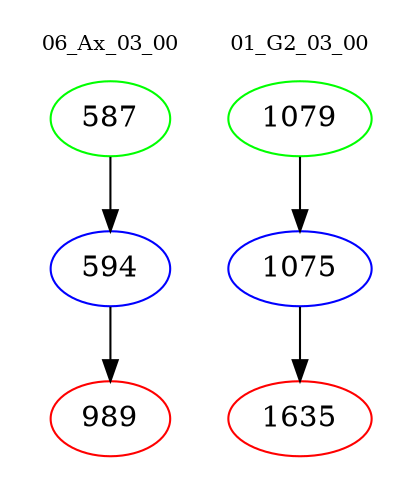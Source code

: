 digraph{
subgraph cluster_0 {
color = white
label = "06_Ax_03_00";
fontsize=10;
T0_587 [label="587", color="green"]
T0_587 -> T0_594 [color="black"]
T0_594 [label="594", color="blue"]
T0_594 -> T0_989 [color="black"]
T0_989 [label="989", color="red"]
}
subgraph cluster_1 {
color = white
label = "01_G2_03_00";
fontsize=10;
T1_1079 [label="1079", color="green"]
T1_1079 -> T1_1075 [color="black"]
T1_1075 [label="1075", color="blue"]
T1_1075 -> T1_1635 [color="black"]
T1_1635 [label="1635", color="red"]
}
}

